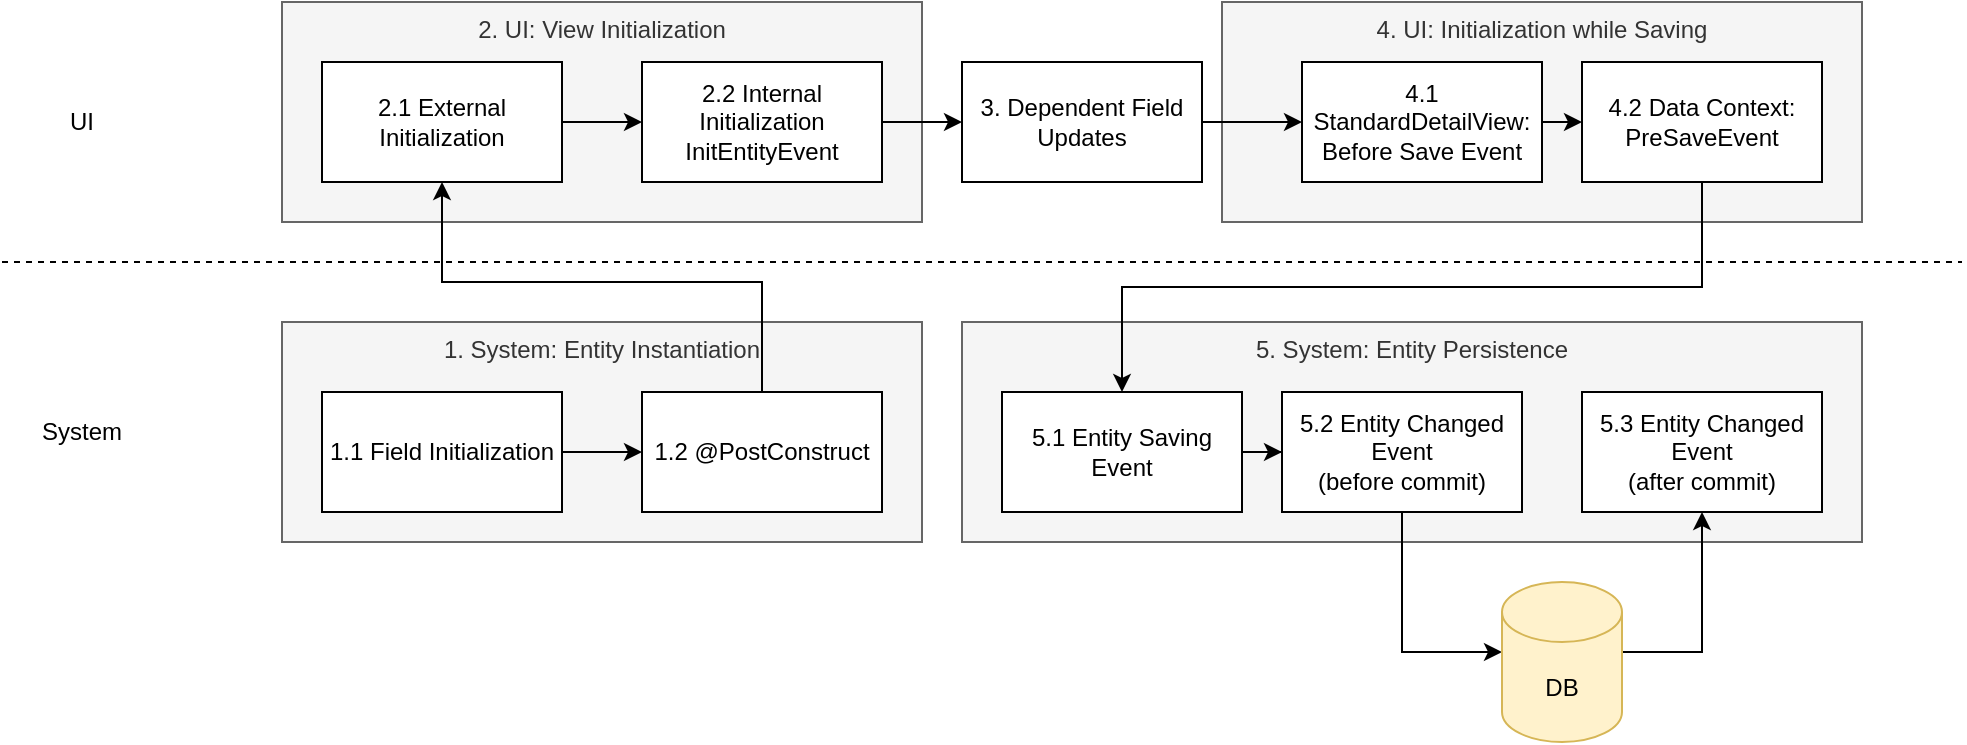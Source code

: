 <mxfile version="26.0.14">
  <diagram name="Seite-1" id="tXBEIDVouHU7NW8a4LIX">
    <mxGraphModel grid="1" page="1" gridSize="10" guides="1" tooltips="1" connect="1" arrows="1" fold="1" pageScale="1" pageWidth="827" pageHeight="1169" math="0" shadow="0">
      <root>
        <mxCell id="0" />
        <mxCell id="1" parent="0" />
        <mxCell id="e_lZi1KsZzxXsuyMVtTy-23" value="5. System: Entity Persistence" style="rounded=0;whiteSpace=wrap;html=1;fillColor=#f5f5f5;verticalAlign=top;fontColor=#333333;strokeColor=#666666;" vertex="1" parent="1">
          <mxGeometry x="490" y="360" width="450" height="110" as="geometry" />
        </mxCell>
        <mxCell id="e_lZi1KsZzxXsuyMVtTy-18" value="1. System: Entity Instantiation" style="rounded=0;whiteSpace=wrap;html=1;fillColor=#f5f5f5;verticalAlign=top;fontColor=#333333;strokeColor=#666666;" vertex="1" parent="1">
          <mxGeometry x="150" y="360" width="320" height="110" as="geometry" />
        </mxCell>
        <mxCell id="e_lZi1KsZzxXsuyMVtTy-3" value="4. UI: Initialization while Saving" style="rounded=0;whiteSpace=wrap;html=1;fillColor=#f5f5f5;verticalAlign=top;fontColor=#333333;strokeColor=#666666;" vertex="1" parent="1">
          <mxGeometry x="620" y="200" width="320" height="110" as="geometry" />
        </mxCell>
        <mxCell id="e_lZi1KsZzxXsuyMVtTy-2" value="2. UI: View Initialization" style="rounded=0;whiteSpace=wrap;html=1;fillColor=#f5f5f5;verticalAlign=top;fontColor=#333333;strokeColor=#666666;" vertex="1" parent="1">
          <mxGeometry x="150" y="200" width="320" height="110" as="geometry" />
        </mxCell>
        <mxCell id="e_lZi1KsZzxXsuyMVtTy-20" value="" style="edgeStyle=orthogonalEdgeStyle;rounded=0;orthogonalLoop=1;jettySize=auto;html=1;" edge="1" parent="1" source="r0Yns6DBhiM_Oa0KjpwK-1" target="e_lZi1KsZzxXsuyMVtTy-19">
          <mxGeometry relative="1" as="geometry" />
        </mxCell>
        <mxCell id="r0Yns6DBhiM_Oa0KjpwK-1" value="1.1 Field Initialization" style="rounded=0;whiteSpace=wrap;html=1;" vertex="1" parent="1">
          <mxGeometry x="170" y="395" width="120" height="60" as="geometry" />
        </mxCell>
        <mxCell id="r0Yns6DBhiM_Oa0KjpwK-8" style="edgeStyle=orthogonalEdgeStyle;rounded=0;orthogonalLoop=1;jettySize=auto;html=1;" edge="1" parent="1" source="r0Yns6DBhiM_Oa0KjpwK-2" target="r0Yns6DBhiM_Oa0KjpwK-3">
          <mxGeometry relative="1" as="geometry" />
        </mxCell>
        <mxCell id="r0Yns6DBhiM_Oa0KjpwK-2" value="2.1 External Initialization" style="rounded=0;whiteSpace=wrap;html=1;" vertex="1" parent="1">
          <mxGeometry x="170" y="230" width="120" height="60" as="geometry" />
        </mxCell>
        <mxCell id="r0Yns6DBhiM_Oa0KjpwK-3" value="2.2 Internal Initialization InitEntityEvent" style="rounded=0;whiteSpace=wrap;html=1;" vertex="1" parent="1">
          <mxGeometry x="330" y="230" width="120" height="60" as="geometry" />
        </mxCell>
        <mxCell id="r0Yns6DBhiM_Oa0KjpwK-11" style="edgeStyle=orthogonalEdgeStyle;rounded=0;orthogonalLoop=1;jettySize=auto;html=1;entryX=0.5;entryY=0;entryDx=0;entryDy=0;exitX=0.5;exitY=1;exitDx=0;exitDy=0;" edge="1" parent="1" source="e_lZi1KsZzxXsuyMVtTy-4" target="r0Yns6DBhiM_Oa0KjpwK-5">
          <mxGeometry relative="1" as="geometry" />
        </mxCell>
        <mxCell id="r0Yns6DBhiM_Oa0KjpwK-4" value="4.1 StandardDetailView: Before Save Event" style="rounded=0;whiteSpace=wrap;html=1;" vertex="1" parent="1">
          <mxGeometry x="660" y="230" width="120" height="60" as="geometry" />
        </mxCell>
        <mxCell id="e_lZi1KsZzxXsuyMVtTy-13" value="" style="edgeStyle=orthogonalEdgeStyle;rounded=0;orthogonalLoop=1;jettySize=auto;html=1;" edge="1" parent="1" source="r0Yns6DBhiM_Oa0KjpwK-5" target="e_lZi1KsZzxXsuyMVtTy-10">
          <mxGeometry relative="1" as="geometry" />
        </mxCell>
        <mxCell id="r0Yns6DBhiM_Oa0KjpwK-5" value="5.1 Entity Saving Event" style="rounded=0;whiteSpace=wrap;html=1;" vertex="1" parent="1">
          <mxGeometry x="510" y="395" width="120" height="60" as="geometry" />
        </mxCell>
        <mxCell id="r0Yns6DBhiM_Oa0KjpwK-6" value="" style="endArrow=none;dashed=1;html=1;rounded=0;" edge="1" parent="1">
          <mxGeometry width="50" height="50" relative="1" as="geometry">
            <mxPoint x="10" y="330" as="sourcePoint" />
            <mxPoint x="990" y="330" as="targetPoint" />
          </mxGeometry>
        </mxCell>
        <mxCell id="r0Yns6DBhiM_Oa0KjpwK-12" value="UI" style="text;html=1;align=center;verticalAlign=middle;whiteSpace=wrap;rounded=0;" vertex="1" parent="1">
          <mxGeometry x="20" y="245" width="60" height="30" as="geometry" />
        </mxCell>
        <mxCell id="r0Yns6DBhiM_Oa0KjpwK-13" value="System" style="text;html=1;align=center;verticalAlign=middle;whiteSpace=wrap;rounded=0;" vertex="1" parent="1">
          <mxGeometry x="20" y="400" width="60" height="30" as="geometry" />
        </mxCell>
        <mxCell id="e_lZi1KsZzxXsuyMVtTy-4" value="4.2 Data Context: PreSaveEvent" style="rounded=0;whiteSpace=wrap;html=1;" vertex="1" parent="1">
          <mxGeometry x="800" y="230" width="120" height="60" as="geometry" />
        </mxCell>
        <mxCell id="e_lZi1KsZzxXsuyMVtTy-5" value="3. Dependent Field Updates" style="rounded=0;whiteSpace=wrap;html=1;" vertex="1" parent="1">
          <mxGeometry x="490" y="230" width="120" height="60" as="geometry" />
        </mxCell>
        <mxCell id="e_lZi1KsZzxXsuyMVtTy-6" value="" style="endArrow=classic;html=1;rounded=0;exitX=1;exitY=0.5;exitDx=0;exitDy=0;entryX=0;entryY=0.5;entryDx=0;entryDy=0;" edge="1" parent="1" source="r0Yns6DBhiM_Oa0KjpwK-3" target="e_lZi1KsZzxXsuyMVtTy-5">
          <mxGeometry width="50" height="50" relative="1" as="geometry">
            <mxPoint x="690" y="350" as="sourcePoint" />
            <mxPoint x="740" y="300" as="targetPoint" />
          </mxGeometry>
        </mxCell>
        <mxCell id="e_lZi1KsZzxXsuyMVtTy-7" value="" style="endArrow=classic;html=1;rounded=0;exitX=1;exitY=0.5;exitDx=0;exitDy=0;entryX=0;entryY=0.5;entryDx=0;entryDy=0;" edge="1" parent="1" source="e_lZi1KsZzxXsuyMVtTy-5" target="r0Yns6DBhiM_Oa0KjpwK-4">
          <mxGeometry width="50" height="50" relative="1" as="geometry">
            <mxPoint x="780" y="270" as="sourcePoint" />
            <mxPoint x="780" y="290" as="targetPoint" />
          </mxGeometry>
        </mxCell>
        <mxCell id="e_lZi1KsZzxXsuyMVtTy-14" value="" style="edgeStyle=orthogonalEdgeStyle;rounded=0;orthogonalLoop=1;jettySize=auto;html=1;entryX=0;entryY=0.5;entryDx=0;entryDy=0;entryPerimeter=0;exitX=0.5;exitY=1;exitDx=0;exitDy=0;" edge="1" parent="1" source="e_lZi1KsZzxXsuyMVtTy-10">
          <mxGeometry relative="1" as="geometry">
            <mxPoint x="760" y="525" as="targetPoint" />
            <Array as="points">
              <mxPoint x="710" y="525" />
            </Array>
          </mxGeometry>
        </mxCell>
        <mxCell id="e_lZi1KsZzxXsuyMVtTy-10" value="5.2 Entity Changed Event &lt;br&gt;(before commit)" style="rounded=0;whiteSpace=wrap;html=1;" vertex="1" parent="1">
          <mxGeometry x="650" y="395" width="120" height="60" as="geometry" />
        </mxCell>
        <mxCell id="e_lZi1KsZzxXsuyMVtTy-11" value="" style="endArrow=classic;html=1;rounded=0;exitX=1;exitY=0.5;exitDx=0;exitDy=0;entryX=0;entryY=0.5;entryDx=0;entryDy=0;" edge="1" parent="1" source="r0Yns6DBhiM_Oa0KjpwK-4" target="e_lZi1KsZzxXsuyMVtTy-4">
          <mxGeometry width="50" height="50" relative="1" as="geometry">
            <mxPoint x="800" y="290" as="sourcePoint" />
            <mxPoint x="850" y="240" as="targetPoint" />
          </mxGeometry>
        </mxCell>
        <mxCell id="e_lZi1KsZzxXsuyMVtTy-12" value="5.3 Entity Changed Event &lt;br&gt;(after commit)" style="rounded=0;whiteSpace=wrap;html=1;" vertex="1" parent="1">
          <mxGeometry x="800" y="395" width="120" height="60" as="geometry" />
        </mxCell>
        <mxCell id="e_lZi1KsZzxXsuyMVtTy-17" style="edgeStyle=orthogonalEdgeStyle;rounded=0;orthogonalLoop=1;jettySize=auto;html=1;entryX=0.5;entryY=1;entryDx=0;entryDy=0;exitX=1;exitY=0.5;exitDx=0;exitDy=0;exitPerimeter=0;" edge="1" parent="1" target="e_lZi1KsZzxXsuyMVtTy-12">
          <mxGeometry relative="1" as="geometry">
            <mxPoint x="820" y="525" as="sourcePoint" />
            <Array as="points">
              <mxPoint x="860" y="525" />
            </Array>
          </mxGeometry>
        </mxCell>
        <mxCell id="e_lZi1KsZzxXsuyMVtTy-15" value="DB" style="shape=cylinder3;whiteSpace=wrap;html=1;boundedLbl=1;backgroundOutline=1;size=15;fillColor=#fff2cc;strokeColor=#d6b656;" vertex="1" parent="1">
          <mxGeometry x="760" y="490" width="60" height="80" as="geometry" />
        </mxCell>
        <mxCell id="e_lZi1KsZzxXsuyMVtTy-21" style="edgeStyle=orthogonalEdgeStyle;rounded=0;orthogonalLoop=1;jettySize=auto;html=1;entryX=0.5;entryY=1;entryDx=0;entryDy=0;exitX=0.5;exitY=0;exitDx=0;exitDy=0;" edge="1" parent="1" source="e_lZi1KsZzxXsuyMVtTy-19" target="r0Yns6DBhiM_Oa0KjpwK-2">
          <mxGeometry relative="1" as="geometry">
            <Array as="points">
              <mxPoint x="390" y="340" />
              <mxPoint x="230" y="340" />
            </Array>
          </mxGeometry>
        </mxCell>
        <mxCell id="e_lZi1KsZzxXsuyMVtTy-19" value="1.2 @PostConstruct" style="rounded=0;whiteSpace=wrap;html=1;" vertex="1" parent="1">
          <mxGeometry x="330" y="395" width="120" height="60" as="geometry" />
        </mxCell>
        <mxCell id="e_lZi1KsZzxXsuyMVtTy-22" style="edgeStyle=orthogonalEdgeStyle;rounded=0;orthogonalLoop=1;jettySize=auto;html=1;exitX=0.5;exitY=1;exitDx=0;exitDy=0;" edge="1" parent="1">
          <mxGeometry relative="1" as="geometry">
            <mxPoint x="620" y="465" as="sourcePoint" />
            <mxPoint x="620" y="465" as="targetPoint" />
          </mxGeometry>
        </mxCell>
      </root>
    </mxGraphModel>
  </diagram>
</mxfile>
